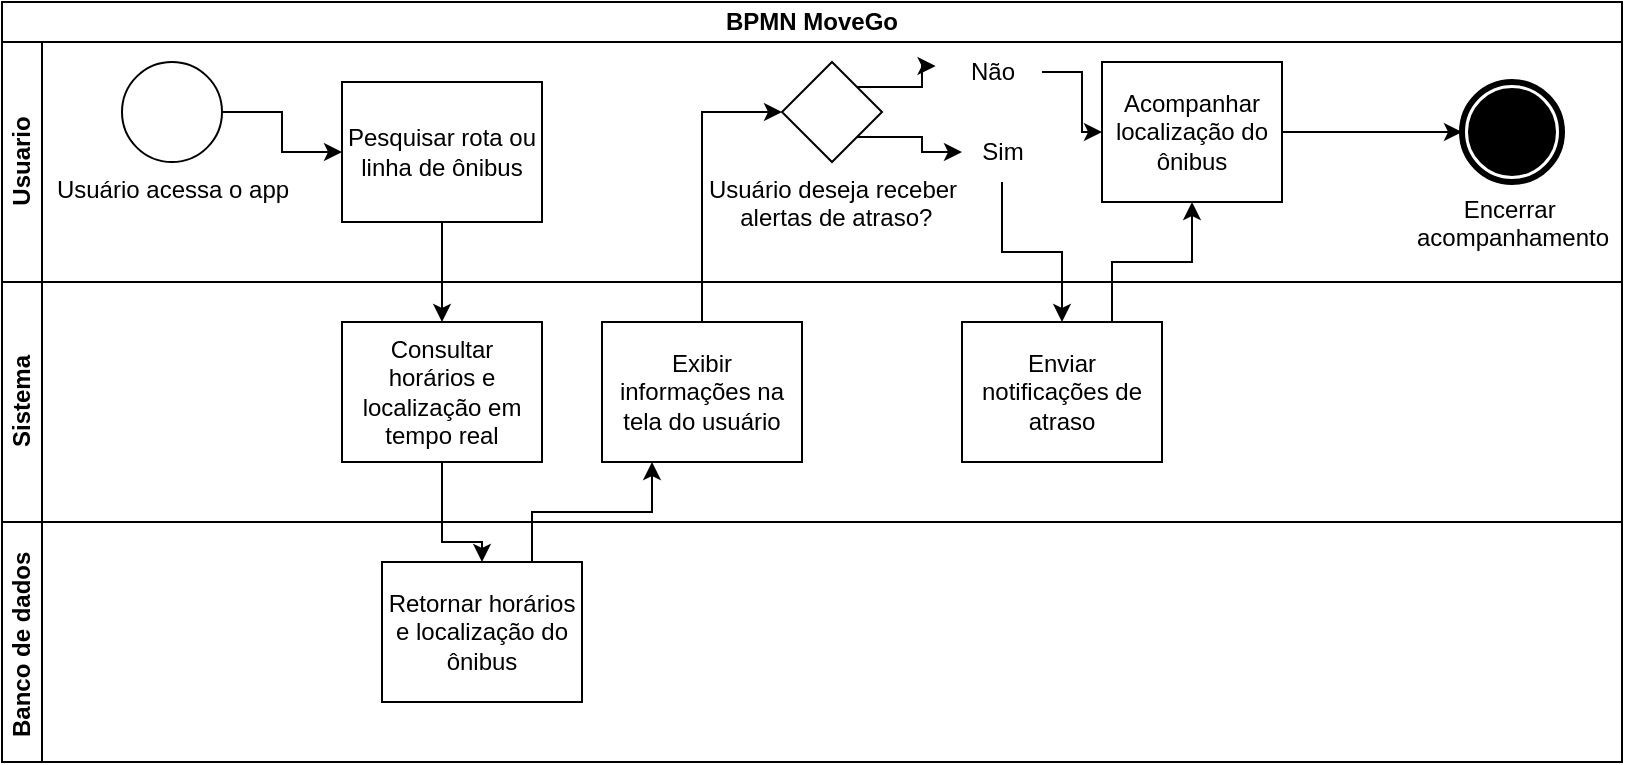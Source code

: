 <mxfile version="26.1.0">
  <diagram name="Página-1" id="Ovwj9LCa1ErURSH7m9Ka">
    <mxGraphModel dx="880" dy="460" grid="1" gridSize="10" guides="1" tooltips="1" connect="1" arrows="1" fold="1" page="1" pageScale="1" pageWidth="827" pageHeight="1169" math="0" shadow="0">
      <root>
        <mxCell id="0" />
        <mxCell id="1" parent="0" />
        <mxCell id="bIgQTQQy6a-haY_SsW9a-1" value="BPMN MoveGo" style="swimlane;html=1;childLayout=stackLayout;resizeParent=1;resizeParentMax=0;horizontal=1;startSize=20;horizontalStack=0;whiteSpace=wrap;" parent="1" vertex="1">
          <mxGeometry x="10" y="70" width="810" height="380" as="geometry" />
        </mxCell>
        <mxCell id="bIgQTQQy6a-haY_SsW9a-2" value="Usuario" style="swimlane;html=1;startSize=20;horizontal=0;" parent="bIgQTQQy6a-haY_SsW9a-1" vertex="1">
          <mxGeometry y="20" width="810" height="120" as="geometry" />
        </mxCell>
        <mxCell id="bIgQTQQy6a-haY_SsW9a-5" value="Usuário acessa o app" style="points=[[0.145,0.145,0],[0.5,0,0],[0.855,0.145,0],[1,0.5,0],[0.855,0.855,0],[0.5,1,0],[0.145,0.855,0],[0,0.5,0]];shape=mxgraph.bpmn.event;html=1;verticalLabelPosition=bottom;labelBackgroundColor=#ffffff;verticalAlign=top;align=center;perimeter=ellipsePerimeter;outlineConnect=0;aspect=fixed;outline=standard;symbol=general;" parent="bIgQTQQy6a-haY_SsW9a-2" vertex="1">
          <mxGeometry x="60" y="10" width="50" height="50" as="geometry" />
        </mxCell>
        <mxCell id="bIgQTQQy6a-haY_SsW9a-6" value="Pesquisar rota ou linha de ônibus" style="points=[[0.25,0,0],[0.5,0,0],[0.75,0,0],[1,0.25,0],[1,0.5,0],[1,0.75,0],[0.75,1,0],[0.5,1,0],[0.25,1,0],[0,0.75,0],[0,0.5,0],[0,0.25,0]];shape=mxgraph.bpmn.task2;whiteSpace=wrap;rectStyle=rounded;size=10;html=1;container=1;expand=0;collapsible=0;taskMarker=abstract;" parent="bIgQTQQy6a-haY_SsW9a-2" vertex="1">
          <mxGeometry x="170" y="20" width="100" height="70" as="geometry" />
        </mxCell>
        <mxCell id="bIgQTQQy6a-haY_SsW9a-7" style="edgeStyle=orthogonalEdgeStyle;rounded=0;orthogonalLoop=1;jettySize=auto;html=1;exitX=1;exitY=0.5;exitDx=0;exitDy=0;exitPerimeter=0;entryX=0;entryY=0.5;entryDx=0;entryDy=0;entryPerimeter=0;" parent="bIgQTQQy6a-haY_SsW9a-2" source="bIgQTQQy6a-haY_SsW9a-5" target="bIgQTQQy6a-haY_SsW9a-6" edge="1">
          <mxGeometry relative="1" as="geometry" />
        </mxCell>
        <mxCell id="bIgQTQQy6a-haY_SsW9a-22" style="edgeStyle=orthogonalEdgeStyle;rounded=0;orthogonalLoop=1;jettySize=auto;html=1;exitX=0.75;exitY=0.75;exitDx=0;exitDy=0;exitPerimeter=0;" parent="bIgQTQQy6a-haY_SsW9a-2" source="bIgQTQQy6a-haY_SsW9a-17" target="bIgQTQQy6a-haY_SsW9a-19" edge="1">
          <mxGeometry relative="1" as="geometry" />
        </mxCell>
        <mxCell id="bIgQTQQy6a-haY_SsW9a-17" value="Usuário deseja receber&lt;div&gt;&amp;nbsp;alertas de atraso?&lt;/div&gt;" style="points=[[0.25,0.25,0],[0.5,0,0],[0.75,0.25,0],[1,0.5,0],[0.75,0.75,0],[0.5,1,0],[0.25,0.75,0],[0,0.5,0]];shape=mxgraph.bpmn.gateway2;html=1;verticalLabelPosition=bottom;labelBackgroundColor=#ffffff;verticalAlign=top;align=center;perimeter=rhombusPerimeter;outlineConnect=0;outline=none;symbol=none;" parent="bIgQTQQy6a-haY_SsW9a-2" vertex="1">
          <mxGeometry x="390" y="10" width="50" height="50" as="geometry" />
        </mxCell>
        <mxCell id="bIgQTQQy6a-haY_SsW9a-20" value="Não" style="text;html=1;align=center;verticalAlign=middle;resizable=0;points=[];autosize=1;strokeColor=none;fillColor=none;" parent="bIgQTQQy6a-haY_SsW9a-2" vertex="1">
          <mxGeometry x="470" width="50" height="30" as="geometry" />
        </mxCell>
        <mxCell id="bIgQTQQy6a-haY_SsW9a-19" value="Sim" style="text;html=1;align=center;verticalAlign=middle;resizable=0;points=[];autosize=1;strokeColor=none;fillColor=none;" parent="bIgQTQQy6a-haY_SsW9a-2" vertex="1">
          <mxGeometry x="480" y="40" width="40" height="30" as="geometry" />
        </mxCell>
        <mxCell id="bIgQTQQy6a-haY_SsW9a-21" style="edgeStyle=orthogonalEdgeStyle;rounded=0;orthogonalLoop=1;jettySize=auto;html=1;exitX=0.75;exitY=0.25;exitDx=0;exitDy=0;exitPerimeter=0;entryX=-0.064;entryY=0.4;entryDx=0;entryDy=0;entryPerimeter=0;" parent="bIgQTQQy6a-haY_SsW9a-2" source="bIgQTQQy6a-haY_SsW9a-17" target="bIgQTQQy6a-haY_SsW9a-20" edge="1">
          <mxGeometry relative="1" as="geometry" />
        </mxCell>
        <mxCell id="bIgQTQQy6a-haY_SsW9a-25" value="Acompanhar localização do ônibus" style="points=[[0.25,0,0],[0.5,0,0],[0.75,0,0],[1,0.25,0],[1,0.5,0],[1,0.75,0],[0.75,1,0],[0.5,1,0],[0.25,1,0],[0,0.75,0],[0,0.5,0],[0,0.25,0]];shape=mxgraph.bpmn.task2;whiteSpace=wrap;rectStyle=rounded;size=10;html=1;container=1;expand=0;collapsible=0;taskMarker=abstract;" parent="bIgQTQQy6a-haY_SsW9a-2" vertex="1">
          <mxGeometry x="550" y="10" width="90" height="70" as="geometry" />
        </mxCell>
        <mxCell id="bIgQTQQy6a-haY_SsW9a-26" style="edgeStyle=orthogonalEdgeStyle;rounded=0;orthogonalLoop=1;jettySize=auto;html=1;entryX=0;entryY=0.5;entryDx=0;entryDy=0;entryPerimeter=0;" parent="bIgQTQQy6a-haY_SsW9a-2" source="bIgQTQQy6a-haY_SsW9a-20" target="bIgQTQQy6a-haY_SsW9a-25" edge="1">
          <mxGeometry relative="1" as="geometry" />
        </mxCell>
        <mxCell id="bIgQTQQy6a-haY_SsW9a-28" value="Encerrar&amp;nbsp;&lt;div&gt;acompanhamento&lt;/div&gt;" style="points=[[0.145,0.145,0],[0.5,0,0],[0.855,0.145,0],[1,0.5,0],[0.855,0.855,0],[0.5,1,0],[0.145,0.855,0],[0,0.5,0]];shape=mxgraph.bpmn.event;html=1;verticalLabelPosition=bottom;labelBackgroundColor=#ffffff;verticalAlign=top;align=center;perimeter=ellipsePerimeter;outlineConnect=0;aspect=fixed;outline=end;symbol=terminate;" parent="bIgQTQQy6a-haY_SsW9a-2" vertex="1">
          <mxGeometry x="730" y="20" width="50" height="50" as="geometry" />
        </mxCell>
        <mxCell id="bIgQTQQy6a-haY_SsW9a-29" style="edgeStyle=orthogonalEdgeStyle;rounded=0;orthogonalLoop=1;jettySize=auto;html=1;exitX=1;exitY=0.5;exitDx=0;exitDy=0;exitPerimeter=0;entryX=0;entryY=0.5;entryDx=0;entryDy=0;entryPerimeter=0;" parent="bIgQTQQy6a-haY_SsW9a-2" source="bIgQTQQy6a-haY_SsW9a-25" target="bIgQTQQy6a-haY_SsW9a-28" edge="1">
          <mxGeometry relative="1" as="geometry" />
        </mxCell>
        <mxCell id="bIgQTQQy6a-haY_SsW9a-3" value="Sistema" style="swimlane;html=1;startSize=20;horizontal=0;" parent="bIgQTQQy6a-haY_SsW9a-1" vertex="1">
          <mxGeometry y="140" width="810" height="120" as="geometry" />
        </mxCell>
        <mxCell id="bIgQTQQy6a-haY_SsW9a-8" value="Consultar horários e localização em tempo real" style="points=[[0.25,0,0],[0.5,0,0],[0.75,0,0],[1,0.25,0],[1,0.5,0],[1,0.75,0],[0.75,1,0],[0.5,1,0],[0.25,1,0],[0,0.75,0],[0,0.5,0],[0,0.25,0]];shape=mxgraph.bpmn.task2;whiteSpace=wrap;rectStyle=rounded;size=10;html=1;container=1;expand=0;collapsible=0;taskMarker=abstract;" parent="bIgQTQQy6a-haY_SsW9a-3" vertex="1">
          <mxGeometry x="170" y="20" width="100" height="70" as="geometry" />
        </mxCell>
        <mxCell id="bIgQTQQy6a-haY_SsW9a-12" value="Exibir informações na tela do usuário" style="points=[[0.25,0,0],[0.5,0,0],[0.75,0,0],[1,0.25,0],[1,0.5,0],[1,0.75,0],[0.75,1,0],[0.5,1,0],[0.25,1,0],[0,0.75,0],[0,0.5,0],[0,0.25,0]];shape=mxgraph.bpmn.task2;whiteSpace=wrap;rectStyle=rounded;size=10;html=1;container=1;expand=0;collapsible=0;taskMarker=abstract;" parent="bIgQTQQy6a-haY_SsW9a-3" vertex="1">
          <mxGeometry x="300" y="20" width="100" height="70" as="geometry" />
        </mxCell>
        <mxCell id="bIgQTQQy6a-haY_SsW9a-23" value="Enviar notificações de atraso" style="points=[[0.25,0,0],[0.5,0,0],[0.75,0,0],[1,0.25,0],[1,0.5,0],[1,0.75,0],[0.75,1,0],[0.5,1,0],[0.25,1,0],[0,0.75,0],[0,0.5,0],[0,0.25,0]];shape=mxgraph.bpmn.task2;whiteSpace=wrap;rectStyle=rounded;size=10;html=1;container=1;expand=0;collapsible=0;taskMarker=abstract;" parent="bIgQTQQy6a-haY_SsW9a-3" vertex="1">
          <mxGeometry x="480" y="20" width="100" height="70" as="geometry" />
        </mxCell>
        <mxCell id="bIgQTQQy6a-haY_SsW9a-4" value="Banco de dados&amp;nbsp;" style="swimlane;html=1;startSize=20;horizontal=0;" parent="bIgQTQQy6a-haY_SsW9a-1" vertex="1">
          <mxGeometry y="260" width="810" height="120" as="geometry" />
        </mxCell>
        <mxCell id="bIgQTQQy6a-haY_SsW9a-10" value="Retornar horários e localização do ônibus" style="points=[[0.25,0,0],[0.5,0,0],[0.75,0,0],[1,0.25,0],[1,0.5,0],[1,0.75,0],[0.75,1,0],[0.5,1,0],[0.25,1,0],[0,0.75,0],[0,0.5,0],[0,0.25,0]];shape=mxgraph.bpmn.task2;whiteSpace=wrap;rectStyle=rounded;size=10;html=1;container=1;expand=0;collapsible=0;taskMarker=abstract;" parent="bIgQTQQy6a-haY_SsW9a-4" vertex="1">
          <mxGeometry x="190" y="20" width="100" height="70" as="geometry" />
        </mxCell>
        <mxCell id="bIgQTQQy6a-haY_SsW9a-13" style="edgeStyle=orthogonalEdgeStyle;rounded=0;orthogonalLoop=1;jettySize=auto;html=1;exitX=0.5;exitY=1;exitDx=0;exitDy=0;exitPerimeter=0;" parent="bIgQTQQy6a-haY_SsW9a-1" source="bIgQTQQy6a-haY_SsW9a-6" target="bIgQTQQy6a-haY_SsW9a-8" edge="1">
          <mxGeometry relative="1" as="geometry" />
        </mxCell>
        <mxCell id="bIgQTQQy6a-haY_SsW9a-14" style="edgeStyle=orthogonalEdgeStyle;rounded=0;orthogonalLoop=1;jettySize=auto;html=1;exitX=0.5;exitY=1;exitDx=0;exitDy=0;exitPerimeter=0;" parent="bIgQTQQy6a-haY_SsW9a-1" source="bIgQTQQy6a-haY_SsW9a-8" target="bIgQTQQy6a-haY_SsW9a-10" edge="1">
          <mxGeometry relative="1" as="geometry">
            <Array as="points">
              <mxPoint x="220" y="270" />
              <mxPoint x="240" y="270" />
            </Array>
          </mxGeometry>
        </mxCell>
        <mxCell id="bIgQTQQy6a-haY_SsW9a-16" style="edgeStyle=orthogonalEdgeStyle;rounded=0;orthogonalLoop=1;jettySize=auto;html=1;exitX=0.75;exitY=0;exitDx=0;exitDy=0;exitPerimeter=0;entryX=0.25;entryY=1;entryDx=0;entryDy=0;entryPerimeter=0;" parent="bIgQTQQy6a-haY_SsW9a-1" source="bIgQTQQy6a-haY_SsW9a-10" target="bIgQTQQy6a-haY_SsW9a-12" edge="1">
          <mxGeometry relative="1" as="geometry" />
        </mxCell>
        <mxCell id="bIgQTQQy6a-haY_SsW9a-18" style="edgeStyle=orthogonalEdgeStyle;rounded=0;orthogonalLoop=1;jettySize=auto;html=1;exitX=0.5;exitY=0;exitDx=0;exitDy=0;exitPerimeter=0;" parent="bIgQTQQy6a-haY_SsW9a-1" source="bIgQTQQy6a-haY_SsW9a-12" target="bIgQTQQy6a-haY_SsW9a-17" edge="1">
          <mxGeometry relative="1" as="geometry">
            <Array as="points">
              <mxPoint x="350" y="55" />
            </Array>
          </mxGeometry>
        </mxCell>
        <mxCell id="bIgQTQQy6a-haY_SsW9a-24" style="edgeStyle=orthogonalEdgeStyle;rounded=0;orthogonalLoop=1;jettySize=auto;html=1;entryX=0.5;entryY=0;entryDx=0;entryDy=0;entryPerimeter=0;" parent="bIgQTQQy6a-haY_SsW9a-1" source="bIgQTQQy6a-haY_SsW9a-19" target="bIgQTQQy6a-haY_SsW9a-23" edge="1">
          <mxGeometry relative="1" as="geometry" />
        </mxCell>
        <mxCell id="bIgQTQQy6a-haY_SsW9a-27" style="edgeStyle=orthogonalEdgeStyle;rounded=0;orthogonalLoop=1;jettySize=auto;html=1;exitX=0.75;exitY=0;exitDx=0;exitDy=0;exitPerimeter=0;entryX=0.5;entryY=1;entryDx=0;entryDy=0;entryPerimeter=0;" parent="bIgQTQQy6a-haY_SsW9a-1" source="bIgQTQQy6a-haY_SsW9a-23" target="bIgQTQQy6a-haY_SsW9a-25" edge="1">
          <mxGeometry relative="1" as="geometry" />
        </mxCell>
      </root>
    </mxGraphModel>
  </diagram>
</mxfile>
